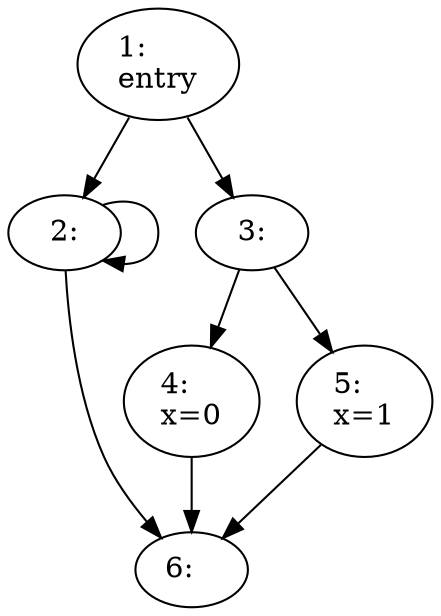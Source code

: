 digraph graphname {

     a [label="1:\lentry"];
     b [label="2:"];
     c [label="3:"];
     d [label="4:\lx=0"];
     e [label="5:\lx=1"];
     g [label="6:\l"];

     a -> b
     a -> c
     c -> d
     c -> e
     d -> g
     e -> g
     b -> b
     b -> g

 }
